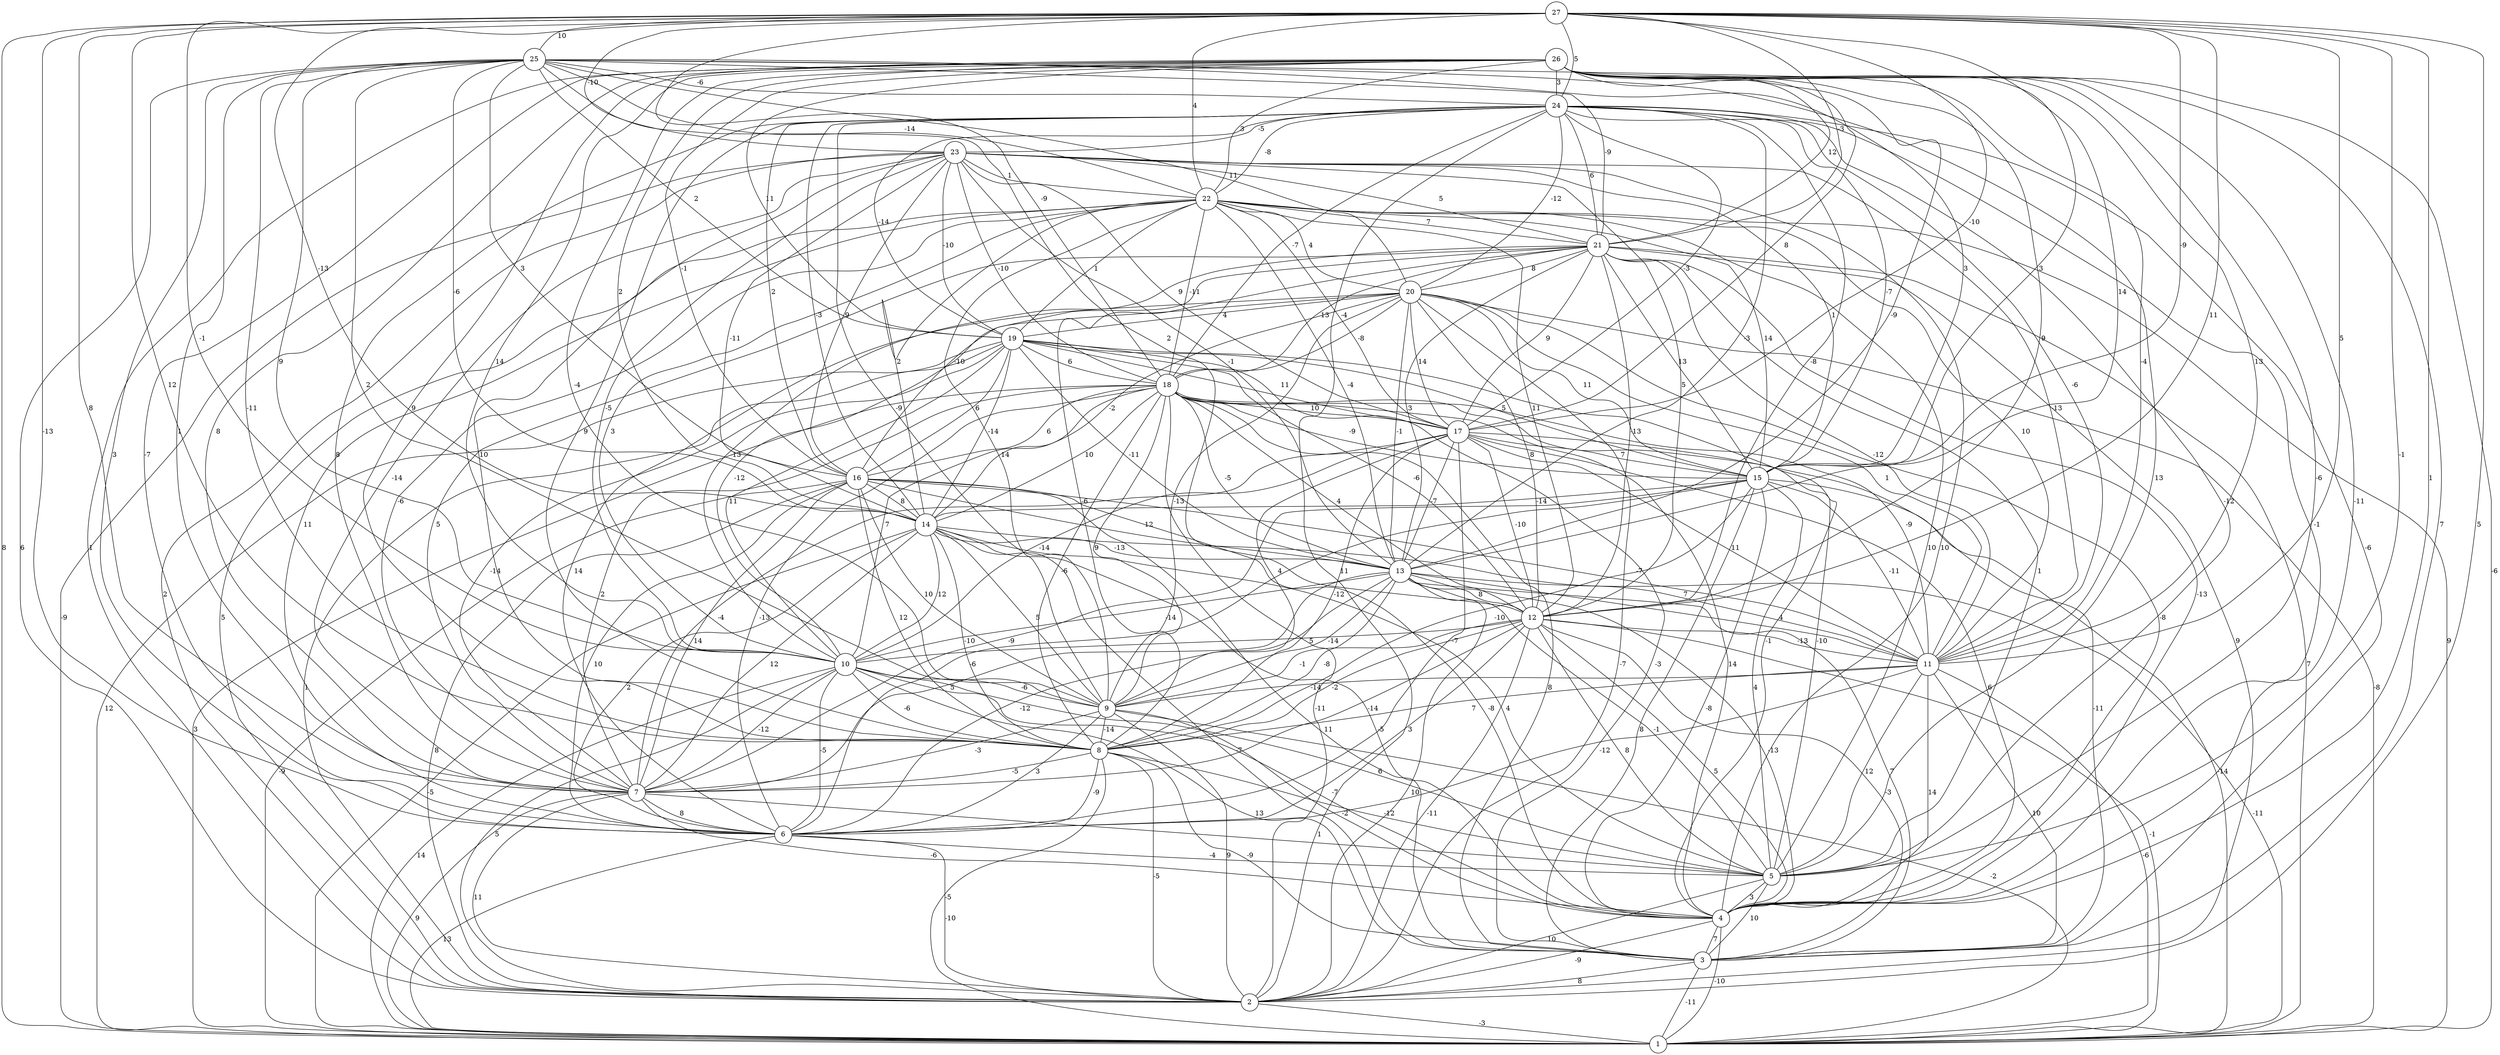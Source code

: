graph { 
	 fontname="Helvetica,Arial,sans-serif" 
	 node [shape = circle]; 
	 27 -- 1 [label = "8"];
	 27 -- 2 [label = "5"];
	 27 -- 4 [label = "1"];
	 27 -- 5 [label = "-1"];
	 27 -- 6 [label = "-13"];
	 27 -- 7 [label = "8"];
	 27 -- 8 [label = "12"];
	 27 -- 10 [label = "-1"];
	 27 -- 11 [label = "5"];
	 27 -- 12 [label = "11"];
	 27 -- 13 [label = "14"];
	 27 -- 14 [label = "-13"];
	 27 -- 15 [label = "-9"];
	 27 -- 17 [label = "-10"];
	 27 -- 18 [label = "-9"];
	 27 -- 21 [label = "-3"];
	 27 -- 22 [label = "4"];
	 27 -- 23 [label = "-10"];
	 27 -- 24 [label = "5"];
	 27 -- 25 [label = "10"];
	 26 -- 1 [label = "-6"];
	 26 -- 2 [label = "1"];
	 26 -- 3 [label = "7"];
	 26 -- 4 [label = "-11"];
	 26 -- 5 [label = "-6"];
	 26 -- 6 [label = "-7"];
	 26 -- 7 [label = "8"];
	 26 -- 8 [label = "9"];
	 26 -- 9 [label = "-4"];
	 26 -- 10 [label = "14"];
	 26 -- 11 [label = "13"];
	 26 -- 12 [label = "9"];
	 26 -- 13 [label = "-9"];
	 26 -- 14 [label = "2"];
	 26 -- 15 [label = "3"];
	 26 -- 16 [label = "-1"];
	 26 -- 17 [label = "8"];
	 26 -- 19 [label = "11"];
	 26 -- 21 [label = "12"];
	 26 -- 22 [label = "3"];
	 26 -- 24 [label = "3"];
	 25 -- 2 [label = "6"];
	 25 -- 5 [label = "13"];
	 25 -- 6 [label = "3"];
	 25 -- 7 [label = "1"];
	 25 -- 8 [label = "-11"];
	 25 -- 9 [label = "2"];
	 25 -- 10 [label = "9"];
	 25 -- 11 [label = "-4"];
	 25 -- 12 [label = "2"];
	 25 -- 14 [label = "-6"];
	 25 -- 15 [label = "3"];
	 25 -- 16 [label = "3"];
	 25 -- 19 [label = "2"];
	 25 -- 20 [label = "11"];
	 25 -- 21 [label = "-9"];
	 25 -- 22 [label = "-14"];
	 25 -- 24 [label = "-6"];
	 24 -- 2 [label = "11"];
	 24 -- 3 [label = "-6"];
	 24 -- 4 [label = "-1"];
	 24 -- 5 [label = "-12"];
	 24 -- 7 [label = "8"];
	 24 -- 8 [label = "9"];
	 24 -- 9 [label = "-9"];
	 24 -- 11 [label = "-6"];
	 24 -- 12 [label = "-8"];
	 24 -- 13 [label = "-3"];
	 24 -- 14 [label = "-3"];
	 24 -- 15 [label = "-7"];
	 24 -- 16 [label = "2"];
	 24 -- 17 [label = "-3"];
	 24 -- 18 [label = "-7"];
	 24 -- 19 [label = "-14"];
	 24 -- 20 [label = "-12"];
	 24 -- 21 [label = "6"];
	 24 -- 22 [label = "-8"];
	 24 -- 23 [label = "-5"];
	 23 -- 1 [label = "-9"];
	 23 -- 2 [label = "2"];
	 23 -- 4 [label = "10"];
	 23 -- 7 [label = "-14"];
	 23 -- 8 [label = "10"];
	 23 -- 10 [label = "-5"];
	 23 -- 11 [label = "-13"];
	 23 -- 12 [label = "5"];
	 23 -- 13 [label = "-1"];
	 23 -- 14 [label = "-11"];
	 23 -- 15 [label = "1"];
	 23 -- 16 [label = "9"];
	 23 -- 17 [label = "9"];
	 23 -- 18 [label = "-10"];
	 23 -- 19 [label = "-10"];
	 23 -- 21 [label = "5"];
	 23 -- 22 [label = "1"];
	 22 -- 1 [label = "9"];
	 22 -- 2 [label = "5"];
	 22 -- 5 [label = "10"];
	 22 -- 6 [label = "11"];
	 22 -- 7 [label = "-6"];
	 22 -- 9 [label = "14"];
	 22 -- 10 [label = "3"];
	 22 -- 11 [label = "10"];
	 22 -- 12 [label = "11"];
	 22 -- 13 [label = "-4"];
	 22 -- 14 [label = "2"];
	 22 -- 15 [label = "14"];
	 22 -- 17 [label = "-4"];
	 22 -- 18 [label = "-11"];
	 22 -- 19 [label = "1"];
	 22 -- 20 [label = "4"];
	 22 -- 21 [label = "7"];
	 21 -- 1 [label = "7"];
	 21 -- 2 [label = "9"];
	 21 -- 4 [label = "-13"];
	 21 -- 5 [label = "1"];
	 21 -- 7 [label = "5"];
	 21 -- 8 [label = "-6"];
	 21 -- 10 [label = "-13"];
	 21 -- 11 [label = "-12"];
	 21 -- 12 [label = "-13"];
	 21 -- 13 [label = "3"];
	 21 -- 15 [label = "13"];
	 21 -- 16 [label = "-10"];
	 21 -- 17 [label = "9"];
	 21 -- 18 [label = "13"];
	 21 -- 20 [label = "8"];
	 20 -- 1 [label = "-8"];
	 20 -- 2 [label = "-7"];
	 20 -- 4 [label = "-8"];
	 20 -- 6 [label = "14"];
	 20 -- 9 [label = "-13"];
	 20 -- 10 [label = "-12"];
	 20 -- 11 [label = "1"];
	 20 -- 12 [label = "8"];
	 20 -- 13 [label = "-1"];
	 20 -- 14 [label = "-2"];
	 20 -- 15 [label = "11"];
	 20 -- 17 [label = "14"];
	 20 -- 18 [label = "-8"];
	 20 -- 19 [label = "4"];
	 19 -- 1 [label = "12"];
	 19 -- 2 [label = "1"];
	 19 -- 3 [label = "-3"];
	 19 -- 4 [label = "-1"];
	 19 -- 7 [label = "-14"];
	 19 -- 10 [label = "11"];
	 19 -- 12 [label = "-6"];
	 19 -- 13 [label = "-11"];
	 19 -- 14 [label = "-14"];
	 19 -- 15 [label = "5"];
	 19 -- 16 [label = "6"];
	 19 -- 17 [label = "11"];
	 19 -- 18 [label = "6"];
	 18 -- 1 [label = "3"];
	 18 -- 2 [label = "-11"];
	 18 -- 3 [label = "8"];
	 18 -- 4 [label = "14"];
	 18 -- 5 [label = "-10"];
	 18 -- 6 [label = "-13"];
	 18 -- 7 [label = "2"];
	 18 -- 8 [label = "-6"];
	 18 -- 9 [label = "9"];
	 18 -- 10 [label = "7"];
	 18 -- 11 [label = "-9"];
	 18 -- 12 [label = "4"];
	 18 -- 13 [label = "-5"];
	 18 -- 14 [label = "10"];
	 18 -- 15 [label = "-9"];
	 18 -- 16 [label = "6"];
	 18 -- 17 [label = "10"];
	 17 -- 3 [label = "-11"];
	 17 -- 4 [label = "6"];
	 17 -- 6 [label = "-7"];
	 17 -- 7 [label = "-4"];
	 17 -- 8 [label = "-12"];
	 17 -- 9 [label = "4"];
	 17 -- 10 [label = "-14"];
	 17 -- 11 [label = "11"];
	 17 -- 12 [label = "-10"];
	 17 -- 13 [label = "-7"];
	 17 -- 15 [label = "7"];
	 16 -- 1 [label = "-9"];
	 16 -- 2 [label = "8"];
	 16 -- 3 [label = "11"];
	 16 -- 4 [label = "-8"];
	 16 -- 6 [label = "10"];
	 16 -- 7 [label = "14"];
	 16 -- 8 [label = "12"];
	 16 -- 9 [label = "10"];
	 16 -- 11 [label = "-7"];
	 16 -- 13 [label = "12"];
	 16 -- 14 [label = "8"];
	 15 -- 1 [label = "-14"];
	 15 -- 3 [label = "8"];
	 15 -- 4 [label = "-8"];
	 15 -- 5 [label = "4"];
	 15 -- 6 [label = "-6"];
	 15 -- 7 [label = "-9"];
	 15 -- 8 [label = "-10"];
	 15 -- 11 [label = "-11"];
	 15 -- 14 [label = "-14"];
	 14 -- 1 [label = "-5"];
	 14 -- 3 [label = "-7"];
	 14 -- 4 [label = "-5"];
	 14 -- 5 [label = "4"];
	 14 -- 6 [label = "2"];
	 14 -- 7 [label = "12"];
	 14 -- 8 [label = "-10"];
	 14 -- 9 [label = "5"];
	 14 -- 10 [label = "12"];
	 14 -- 11 [label = "7"];
	 14 -- 13 [label = "-13"];
	 13 -- 1 [label = "-11"];
	 13 -- 2 [label = "10"];
	 13 -- 3 [label = "7"];
	 13 -- 4 [label = "-13"];
	 13 -- 5 [label = "-1"];
	 13 -- 6 [label = "-12"];
	 13 -- 7 [label = "5"];
	 13 -- 8 [label = "-8"];
	 13 -- 9 [label = "-14"];
	 13 -- 10 [label = "-14"];
	 13 -- 11 [label = "4"];
	 13 -- 12 [label = "8"];
	 12 -- 1 [label = "-1"];
	 12 -- 2 [label = "-11"];
	 12 -- 3 [label = "-3"];
	 12 -- 4 [label = "5"];
	 12 -- 5 [label = "8"];
	 12 -- 6 [label = "3"];
	 12 -- 7 [label = "-14"];
	 12 -- 8 [label = "-2"];
	 12 -- 9 [label = "-1"];
	 12 -- 10 [label = "5"];
	 12 -- 11 [label = "-13"];
	 11 -- 1 [label = "-6"];
	 11 -- 3 [label = "10"];
	 11 -- 4 [label = "14"];
	 11 -- 5 [label = "12"];
	 11 -- 6 [label = "-12"];
	 11 -- 8 [label = "7"];
	 11 -- 9 [label = "-14"];
	 10 -- 1 [label = "14"];
	 10 -- 2 [label = "5"];
	 10 -- 3 [label = "13"];
	 10 -- 4 [label = "-7"];
	 10 -- 5 [label = "6"];
	 10 -- 6 [label = "-5"];
	 10 -- 7 [label = "-12"];
	 10 -- 8 [label = "-6"];
	 10 -- 9 [label = "-6"];
	 9 -- 1 [label = "-2"];
	 9 -- 2 [label = "9"];
	 9 -- 4 [label = "-2"];
	 9 -- 6 [label = "3"];
	 9 -- 7 [label = "-3"];
	 9 -- 8 [label = "-14"];
	 8 -- 1 [label = "-5"];
	 8 -- 2 [label = "-5"];
	 8 -- 3 [label = "-9"];
	 8 -- 5 [label = "-12"];
	 8 -- 6 [label = "-9"];
	 8 -- 7 [label = "-5"];
	 7 -- 1 [label = "9"];
	 7 -- 2 [label = "11"];
	 7 -- 4 [label = "-6"];
	 7 -- 5 [label = "1"];
	 7 -- 6 [label = "8"];
	 6 -- 1 [label = "13"];
	 6 -- 2 [label = "-10"];
	 6 -- 5 [label = "-4"];
	 5 -- 2 [label = "10"];
	 5 -- 3 [label = "10"];
	 5 -- 4 [label = "3"];
	 4 -- 1 [label = "-10"];
	 4 -- 2 [label = "-9"];
	 4 -- 3 [label = "7"];
	 3 -- 1 [label = "-11"];
	 3 -- 2 [label = "8"];
	 2 -- 1 [label = "-3"];
	 1;
	 2;
	 3;
	 4;
	 5;
	 6;
	 7;
	 8;
	 9;
	 10;
	 11;
	 12;
	 13;
	 14;
	 15;
	 16;
	 17;
	 18;
	 19;
	 20;
	 21;
	 22;
	 23;
	 24;
	 25;
	 26;
	 27;
}
